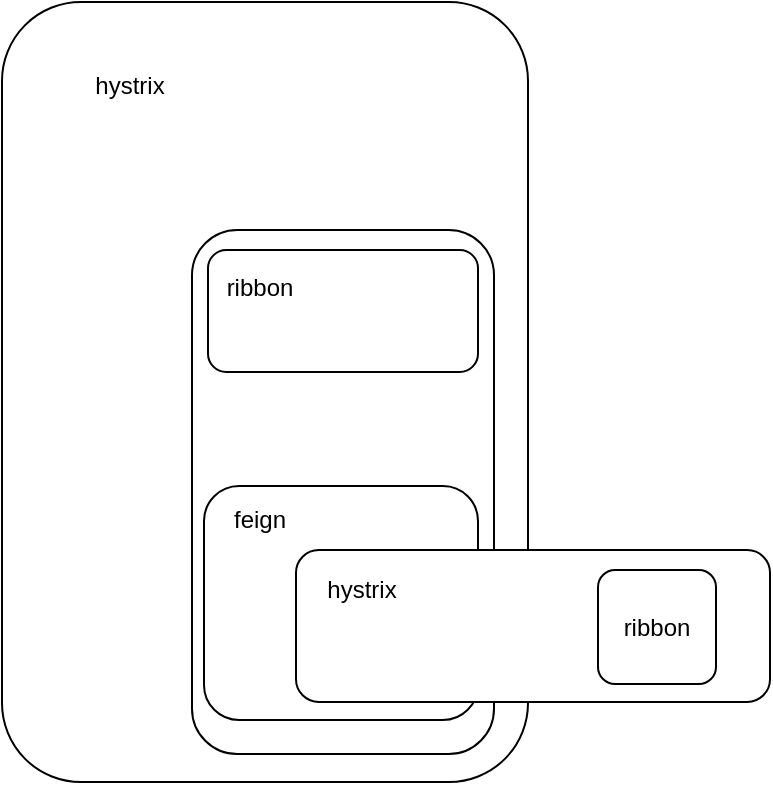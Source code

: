 <mxfile version="14.0.3" type="github">
  <diagram id="-Juj7chJX4XTMYx__L2G" name="第 1 页">
    <mxGraphModel dx="897" dy="531" grid="0" gridSize="10" guides="1" tooltips="1" connect="1" arrows="1" fold="1" page="1" pageScale="1" pageWidth="827" pageHeight="1169" math="0" shadow="0">
      <root>
        <mxCell id="0" />
        <mxCell id="1" parent="0" />
        <mxCell id="s3taxH-9iNn27Kg54wcZ-1" value="" style="rounded=1;whiteSpace=wrap;html=1;" vertex="1" parent="1">
          <mxGeometry x="57" y="41" width="263" height="390" as="geometry" />
        </mxCell>
        <mxCell id="s3taxH-9iNn27Kg54wcZ-2" value="" style="rounded=1;whiteSpace=wrap;html=1;" vertex="1" parent="1">
          <mxGeometry x="152" y="155" width="151" height="262" as="geometry" />
        </mxCell>
        <mxCell id="s3taxH-9iNn27Kg54wcZ-4" value="hystrix" style="text;html=1;strokeColor=none;fillColor=none;align=center;verticalAlign=middle;whiteSpace=wrap;rounded=0;" vertex="1" parent="1">
          <mxGeometry x="101" y="73" width="40" height="20" as="geometry" />
        </mxCell>
        <mxCell id="s3taxH-9iNn27Kg54wcZ-6" value="" style="rounded=1;whiteSpace=wrap;html=1;" vertex="1" parent="1">
          <mxGeometry x="160" y="165" width="135" height="61" as="geometry" />
        </mxCell>
        <mxCell id="s3taxH-9iNn27Kg54wcZ-7" value="ribbon" style="text;html=1;strokeColor=none;fillColor=none;align=center;verticalAlign=middle;whiteSpace=wrap;rounded=0;" vertex="1" parent="1">
          <mxGeometry x="166" y="174" width="40" height="20" as="geometry" />
        </mxCell>
        <mxCell id="s3taxH-9iNn27Kg54wcZ-8" value="" style="rounded=1;whiteSpace=wrap;html=1;" vertex="1" parent="1">
          <mxGeometry x="158" y="283" width="137" height="117" as="geometry" />
        </mxCell>
        <mxCell id="s3taxH-9iNn27Kg54wcZ-9" value="feign" style="text;html=1;strokeColor=none;fillColor=none;align=center;verticalAlign=middle;whiteSpace=wrap;rounded=0;" vertex="1" parent="1">
          <mxGeometry x="166" y="290" width="40" height="20" as="geometry" />
        </mxCell>
        <mxCell id="s3taxH-9iNn27Kg54wcZ-11" value="" style="rounded=1;whiteSpace=wrap;html=1;" vertex="1" parent="1">
          <mxGeometry x="204" y="315" width="237" height="76" as="geometry" />
        </mxCell>
        <mxCell id="s3taxH-9iNn27Kg54wcZ-12" value="hystrix" style="text;html=1;strokeColor=none;fillColor=none;align=center;verticalAlign=middle;whiteSpace=wrap;rounded=0;" vertex="1" parent="1">
          <mxGeometry x="217" y="325" width="40" height="20" as="geometry" />
        </mxCell>
        <mxCell id="s3taxH-9iNn27Kg54wcZ-13" value="ribbon" style="rounded=1;whiteSpace=wrap;html=1;" vertex="1" parent="1">
          <mxGeometry x="355" y="325" width="59" height="57" as="geometry" />
        </mxCell>
      </root>
    </mxGraphModel>
  </diagram>
</mxfile>
